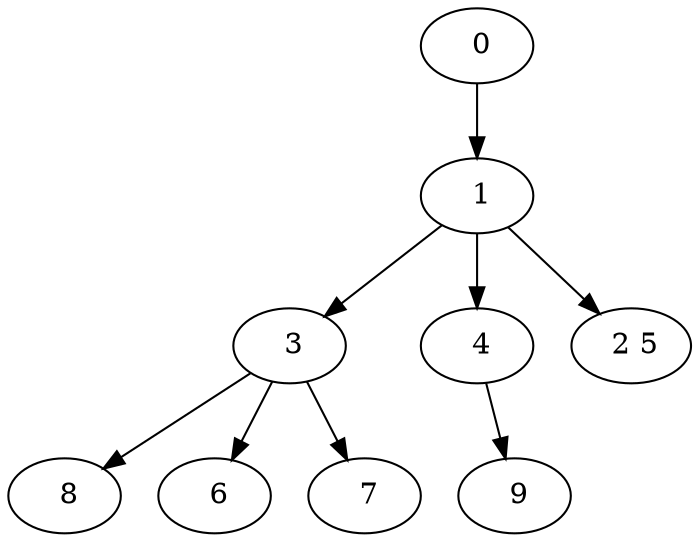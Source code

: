digraph mytree {
" 0" -> " 1";
" 1" -> " 3";
" 1" -> " 4";
" 1" -> " 2 5";
" 8";
" 3" -> " 8";
" 3" -> " 6";
" 3" -> " 7";
" 4" -> " 9";
" 2 5";
" 6";
" 7";
" 9";
}
